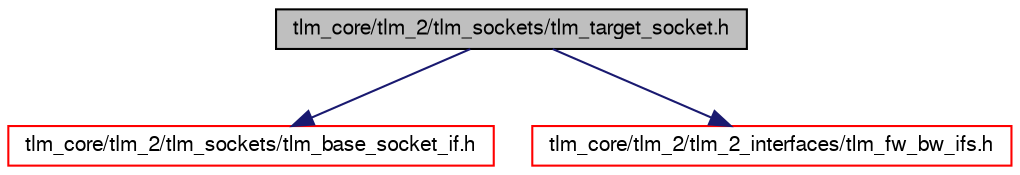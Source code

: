 digraph G
{
  edge [fontname="FreeSans",fontsize="10",labelfontname="FreeSans",labelfontsize="10"];
  node [fontname="FreeSans",fontsize="10",shape=record];
  Node1 [label="tlm_core/tlm_2/tlm_sockets/tlm_target_socket.h",height=0.2,width=0.4,color="black", fillcolor="grey75", style="filled" fontcolor="black"];
  Node1 -> Node2 [color="midnightblue",fontsize="10",style="solid",fontname="FreeSans"];
  Node2 [label="tlm_core/tlm_2/tlm_sockets/tlm_base_socket_if.h",height=0.2,width=0.4,color="red", fillcolor="white", style="filled",URL="$a00155.html"];
  Node1 -> Node3 [color="midnightblue",fontsize="10",style="solid",fontname="FreeSans"];
  Node3 [label="tlm_core/tlm_2/tlm_2_interfaces/tlm_fw_bw_ifs.h",height=0.2,width=0.4,color="red", fillcolor="white", style="filled",URL="$a00146.html"];
}
